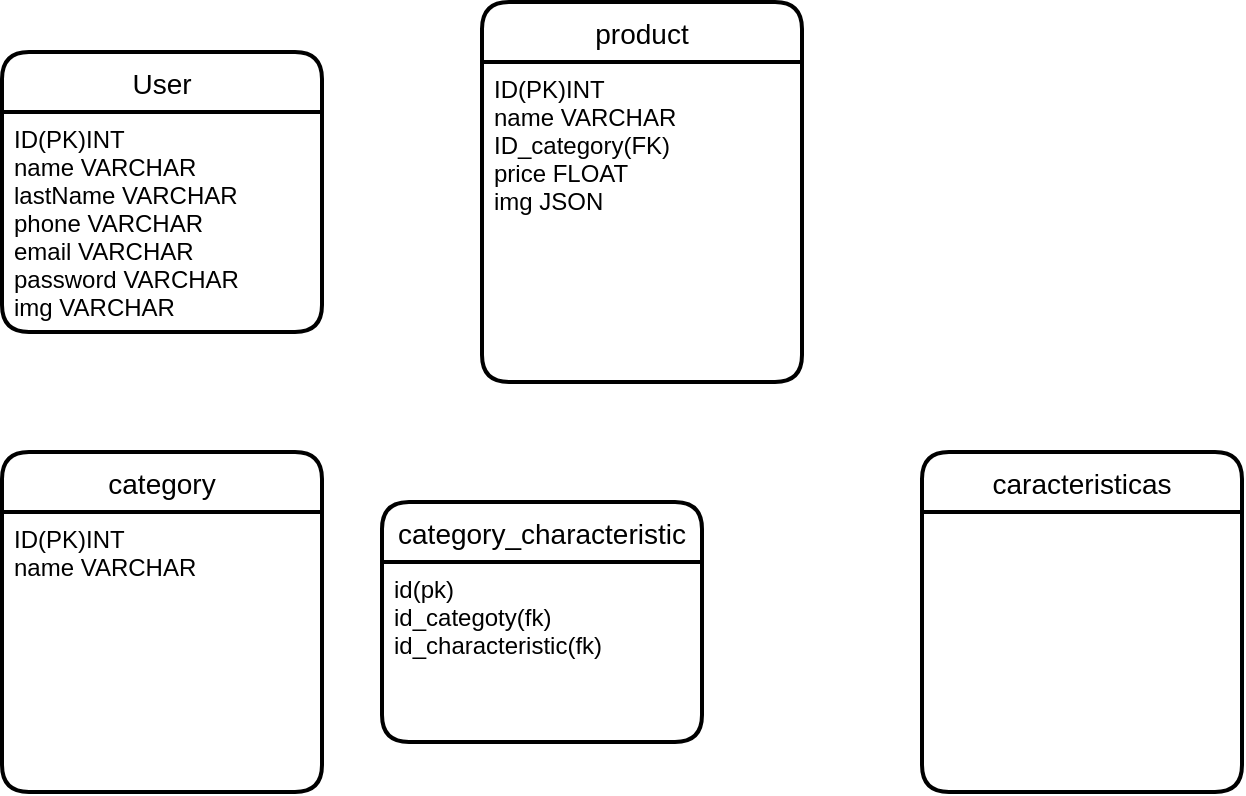 <mxfile version="14.9.9" type="github"><diagram id="AXt7ZoIOafjHyBUSU1S0" name="Page-1"><mxGraphModel dx="1350" dy="774" grid="1" gridSize="10" guides="1" tooltips="1" connect="1" arrows="1" fold="1" page="1" pageScale="1" pageWidth="827" pageHeight="1169" math="0" shadow="0"><root><mxCell id="0"/><mxCell id="1" parent="0"/><mxCell id="hUSzY4UsVdZUKXyNIxQj-22" value="User" style="swimlane;childLayout=stackLayout;horizontal=1;startSize=30;horizontalStack=0;rounded=1;fontSize=14;fontStyle=0;strokeWidth=2;resizeParent=0;resizeLast=1;shadow=0;dashed=0;align=center;" vertex="1" parent="1"><mxGeometry x="70" y="40" width="160" height="140" as="geometry"><mxRectangle x="70" y="40" width="60" height="30" as="alternateBounds"/></mxGeometry></mxCell><mxCell id="hUSzY4UsVdZUKXyNIxQj-23" value="ID(PK)INT&#10;name VARCHAR&#10;lastName VARCHAR&#10;phone VARCHAR&#10;email VARCHAR&#10;password VARCHAR&#10;img VARCHAR" style="align=left;strokeColor=none;fillColor=none;spacingLeft=4;fontSize=12;verticalAlign=top;resizable=0;rotatable=0;part=1;" vertex="1" parent="hUSzY4UsVdZUKXyNIxQj-22"><mxGeometry y="30" width="160" height="110" as="geometry"/></mxCell><mxCell id="hUSzY4UsVdZUKXyNIxQj-27" value="product" style="swimlane;childLayout=stackLayout;horizontal=1;startSize=30;horizontalStack=0;rounded=1;fontSize=14;fontStyle=0;strokeWidth=2;resizeParent=0;resizeLast=1;shadow=0;dashed=0;align=center;" vertex="1" parent="1"><mxGeometry x="310" y="15" width="160" height="190" as="geometry"/></mxCell><mxCell id="hUSzY4UsVdZUKXyNIxQj-28" value="ID(PK)INT&#10;name VARCHAR&#10;ID_category(FK)&#10;price FLOAT&#10;img JSON&#10;" style="align=left;strokeColor=none;fillColor=none;spacingLeft=4;fontSize=12;verticalAlign=top;resizable=0;rotatable=0;part=1;" vertex="1" parent="hUSzY4UsVdZUKXyNIxQj-27"><mxGeometry y="30" width="160" height="160" as="geometry"/></mxCell><mxCell id="hUSzY4UsVdZUKXyNIxQj-32" style="edgeStyle=orthogonalEdgeStyle;rounded=0;orthogonalLoop=1;jettySize=auto;html=1;exitX=0.5;exitY=1;exitDx=0;exitDy=0;" edge="1" parent="hUSzY4UsVdZUKXyNIxQj-27" source="hUSzY4UsVdZUKXyNIxQj-28" target="hUSzY4UsVdZUKXyNIxQj-28"><mxGeometry relative="1" as="geometry"/></mxCell><mxCell id="hUSzY4UsVdZUKXyNIxQj-29" value="category" style="swimlane;childLayout=stackLayout;horizontal=1;startSize=30;horizontalStack=0;rounded=1;fontSize=14;fontStyle=0;strokeWidth=2;resizeParent=0;resizeLast=1;shadow=0;dashed=0;align=center;" vertex="1" parent="1"><mxGeometry x="70" y="240" width="160" height="170" as="geometry"/></mxCell><mxCell id="hUSzY4UsVdZUKXyNIxQj-30" value="ID(PK)INT&#10;name VARCHAR&#10;" style="align=left;strokeColor=none;fillColor=none;spacingLeft=4;fontSize=12;verticalAlign=top;resizable=0;rotatable=0;part=1;" vertex="1" parent="hUSzY4UsVdZUKXyNIxQj-29"><mxGeometry y="30" width="160" height="140" as="geometry"/></mxCell><mxCell id="hUSzY4UsVdZUKXyNIxQj-34" value="caracteristicas" style="swimlane;childLayout=stackLayout;horizontal=1;startSize=30;horizontalStack=0;rounded=1;fontSize=14;fontStyle=0;strokeWidth=2;resizeParent=0;resizeLast=1;shadow=0;dashed=0;align=center;" vertex="1" parent="1"><mxGeometry x="530" y="240" width="160" height="170" as="geometry"/></mxCell><mxCell id="hUSzY4UsVdZUKXyNIxQj-37" value="category_characteristic" style="swimlane;childLayout=stackLayout;horizontal=1;startSize=30;horizontalStack=0;rounded=1;fontSize=14;fontStyle=0;strokeWidth=2;resizeParent=0;resizeLast=1;shadow=0;dashed=0;align=center;" vertex="1" parent="1"><mxGeometry x="260" y="265" width="160" height="120" as="geometry"/></mxCell><mxCell id="hUSzY4UsVdZUKXyNIxQj-38" value="id(pk)&#10;id_categoty(fk)&#10;id_characteristic(fk)" style="align=left;strokeColor=none;fillColor=none;spacingLeft=4;fontSize=12;verticalAlign=top;resizable=0;rotatable=0;part=1;" vertex="1" parent="hUSzY4UsVdZUKXyNIxQj-37"><mxGeometry y="30" width="160" height="90" as="geometry"/></mxCell></root></mxGraphModel></diagram></mxfile>